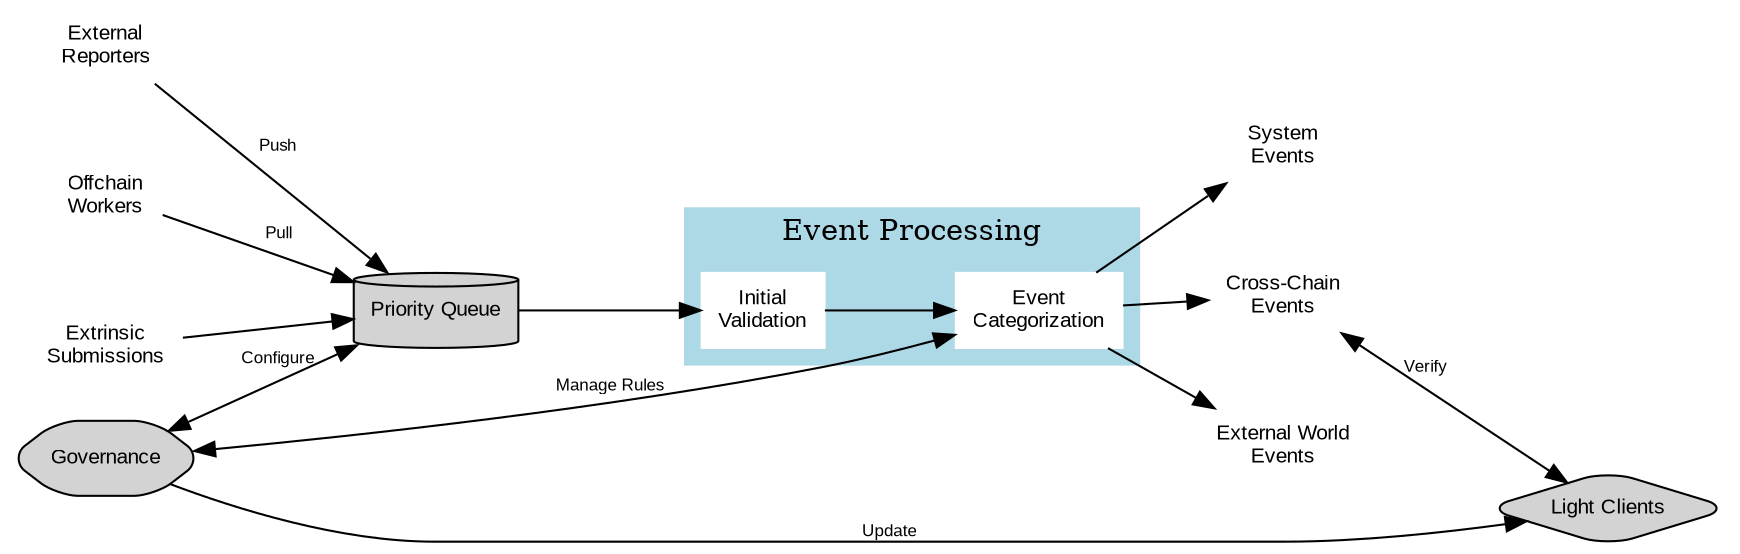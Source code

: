 digraph OracleSystem {
    rankdir=LR;
    node [shape=box, style="rounded,filled", fontname="Arial", fontsize=10];
    edge [fontname="Arial", fontsize=8];

    subgraph cluster_sources {
        label="Event Sources";
        style=filled;
        color=lightgrey;
        node [style=filled,color=white];
        
        Reporters [label="External\nReporters"];
        OffchainWorkers [label="Offchain\nWorkers"];
        Extrinsics [label="Extrinsic\nSubmissions"];
    }

    PriorityQueue [label="Priority Queue", shape=cylinder];

    subgraph cluster_processing {
        label="Event Processing";
        style=filled;
        color=lightblue;
        node [style=filled,color=white];

        Validation [label="Initial\nValidation"];
        Categorization [label="Event\nCategorization"];
        
        subgraph cluster_handlers {
            label="Event Handlers";
            style=filled;
            color=lightyellow;
            
            SystemEvents [label="System\nEvents"];
            CrossChainEvents [label="Cross-Chain\nEvents"];
            ExternalWorldEvents [label="External World\nEvents"];
        }
    }

    LightClients [label="Light Clients", shape=diamond];
    Governance [label="Governance", shape=hexagon];

    // Connections
    Reporters -> PriorityQueue [label="Push"];
    OffchainWorkers -> PriorityQueue [label="Pull"];
    Extrinsics -> PriorityQueue;
    
    PriorityQueue -> Validation;
    Validation -> Categorization;
    
    Categorization -> SystemEvents;
    Categorization -> CrossChainEvents;
    Categorization -> ExternalWorldEvents;
    
    CrossChainEvents -> LightClients [dir=both, label="Verify"];
    
    Governance -> PriorityQueue [dir=both, label="Configure"];
    Governance -> Categorization [dir=both, label="Manage Rules"];
    Governance -> LightClients [label="Update"];

    // Invisible edges for layout
    {rank=same; Reporters OffchainWorkers Extrinsics}
    {rank=same; SystemEvents CrossChainEvents ExternalWorldEvents}
    Reporters -> OffchainWorkers [style=invis];
    OffchainWorkers -> Extrinsics [style=invis];
    SystemEvents -> CrossChainEvents [style=invis];
    CrossChainEvents -> ExternalWorldEvents [style=invis];
}